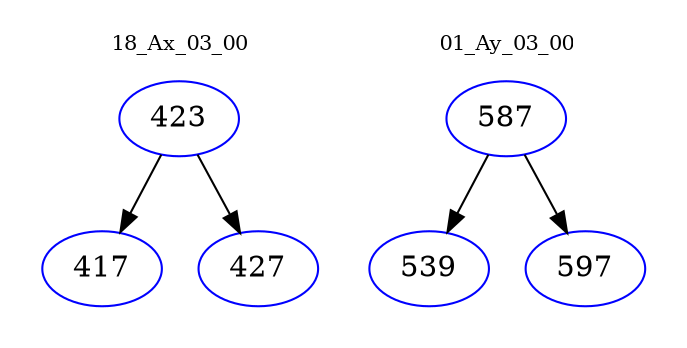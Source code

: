 digraph{
subgraph cluster_0 {
color = white
label = "18_Ax_03_00";
fontsize=10;
T0_423 [label="423", color="blue"]
T0_423 -> T0_417 [color="black"]
T0_417 [label="417", color="blue"]
T0_423 -> T0_427 [color="black"]
T0_427 [label="427", color="blue"]
}
subgraph cluster_1 {
color = white
label = "01_Ay_03_00";
fontsize=10;
T1_587 [label="587", color="blue"]
T1_587 -> T1_539 [color="black"]
T1_539 [label="539", color="blue"]
T1_587 -> T1_597 [color="black"]
T1_597 [label="597", color="blue"]
}
}
